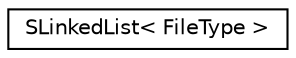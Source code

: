 digraph "Graphical Class Hierarchy"
{
 // LATEX_PDF_SIZE
  edge [fontname="Helvetica",fontsize="10",labelfontname="Helvetica",labelfontsize="10"];
  node [fontname="Helvetica",fontsize="10",shape=record];
  rankdir="LR";
  Node0 [label="SLinkedList\< FileType \>",height=0.2,width=0.4,color="black", fillcolor="white", style="filled",URL="$class_s_linked_list.html",tooltip=" "];
}
